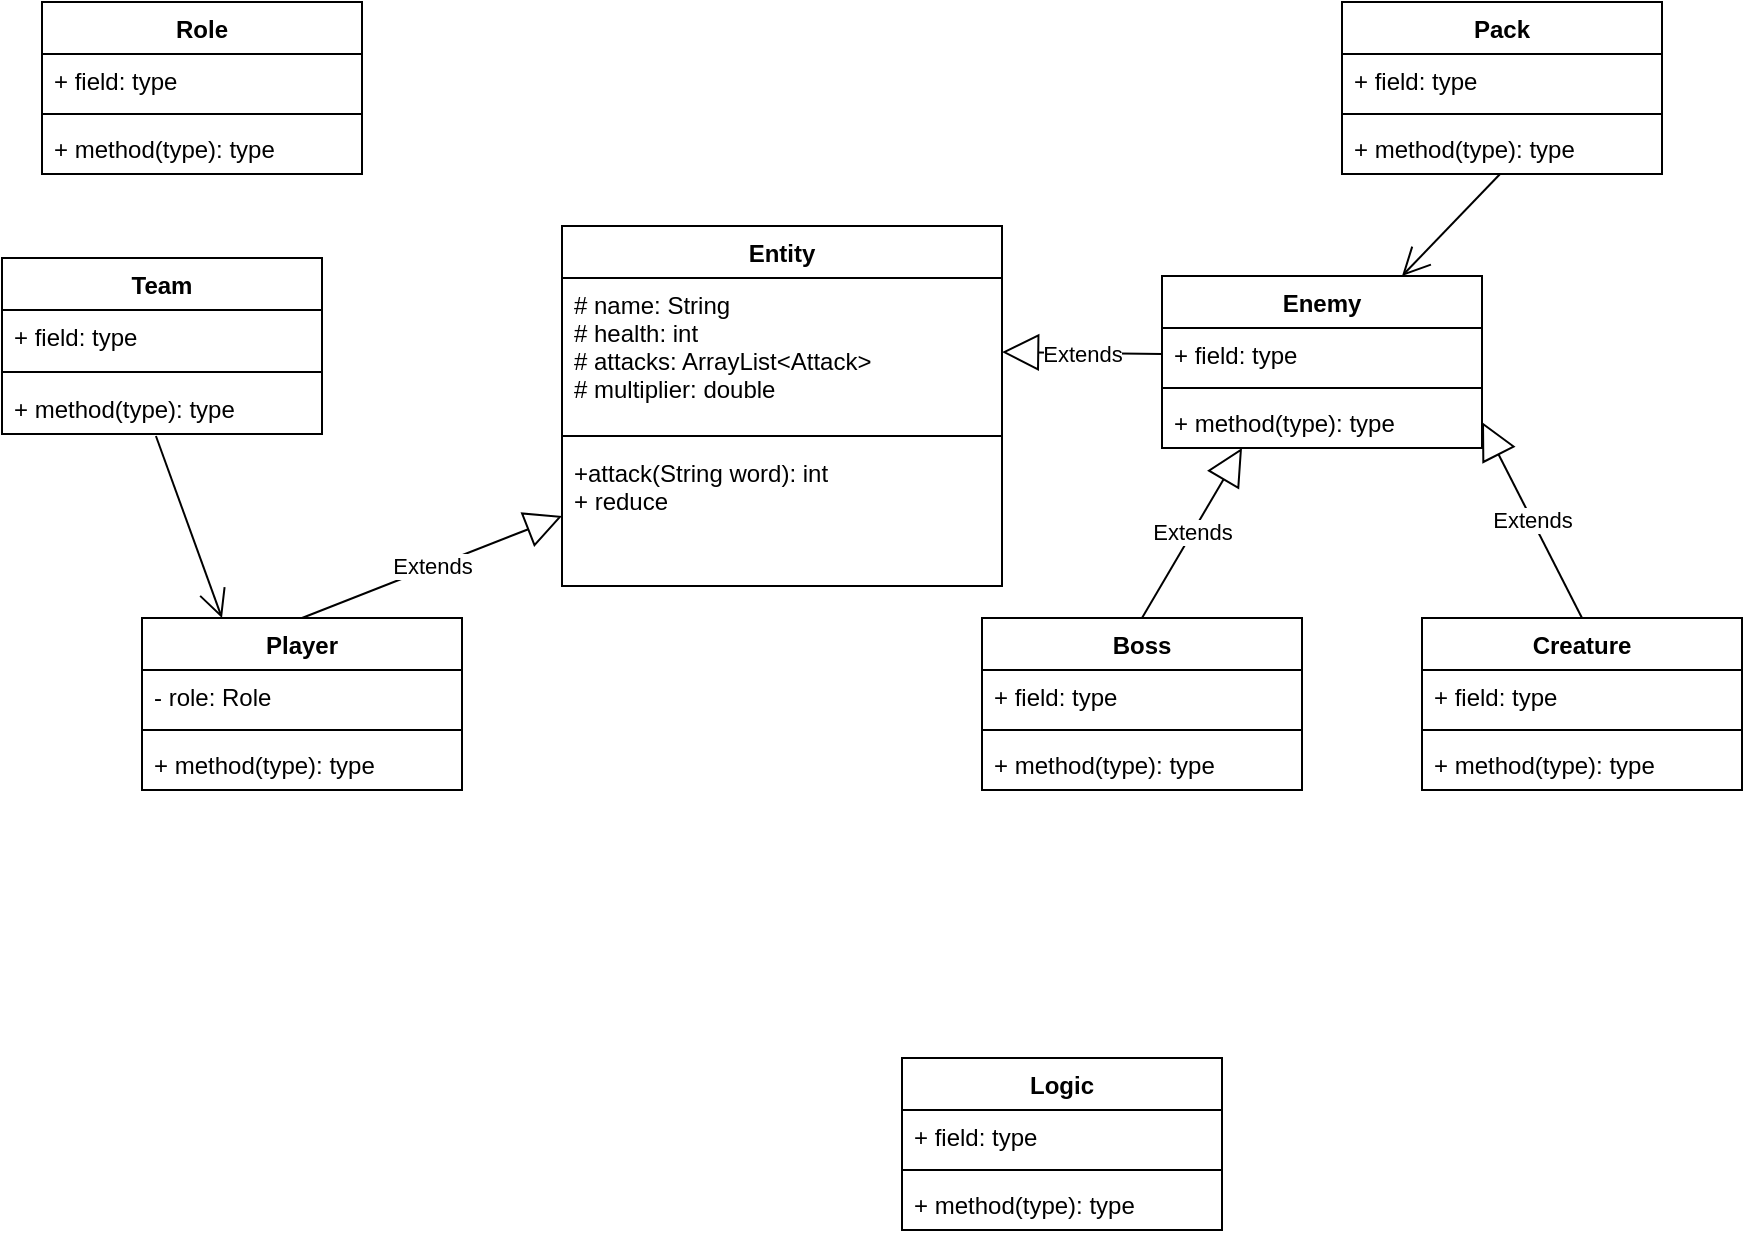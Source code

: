 <mxfile version="12.8.1" type="device"><diagram id="a8gbwz-R6qw-PgNYmZ5A" name="Page-1"><mxGraphModel dx="1408" dy="770" grid="1" gridSize="10" guides="1" tooltips="1" connect="1" arrows="1" fold="1" page="1" pageScale="1" pageWidth="2000" pageHeight="2000" math="0" shadow="0"><root><mxCell id="0"/><mxCell id="1" parent="0"/><mxCell id="yVMCTBVC87itg6ZlQkf2-2" value="Entity" style="swimlane;fontStyle=1;align=center;verticalAlign=top;childLayout=stackLayout;horizontal=1;startSize=26;horizontalStack=0;resizeParent=1;resizeParentMax=0;resizeLast=0;collapsible=1;marginBottom=0;" vertex="1" parent="1"><mxGeometry x="320" y="184" width="220" height="180" as="geometry"/></mxCell><mxCell id="yVMCTBVC87itg6ZlQkf2-3" value="# name: String&#10;# health: int&#10;# attacks: ArrayList&lt;Attack&gt;&#10;# multiplier: double" style="text;strokeColor=none;fillColor=none;align=left;verticalAlign=top;spacingLeft=4;spacingRight=4;overflow=hidden;rotatable=0;points=[[0,0.5],[1,0.5]];portConstraint=eastwest;" vertex="1" parent="yVMCTBVC87itg6ZlQkf2-2"><mxGeometry y="26" width="220" height="74" as="geometry"/></mxCell><mxCell id="yVMCTBVC87itg6ZlQkf2-4" value="" style="line;strokeWidth=1;fillColor=none;align=left;verticalAlign=middle;spacingTop=-1;spacingLeft=3;spacingRight=3;rotatable=0;labelPosition=right;points=[];portConstraint=eastwest;" vertex="1" parent="yVMCTBVC87itg6ZlQkf2-2"><mxGeometry y="100" width="220" height="10" as="geometry"/></mxCell><mxCell id="yVMCTBVC87itg6ZlQkf2-5" value="+attack(String word): int&#10;+ reduce" style="text;strokeColor=none;fillColor=none;align=left;verticalAlign=top;spacingLeft=4;spacingRight=4;overflow=hidden;rotatable=0;points=[[0,0.5],[1,0.5]];portConstraint=eastwest;" vertex="1" parent="yVMCTBVC87itg6ZlQkf2-2"><mxGeometry y="110" width="220" height="70" as="geometry"/></mxCell><mxCell id="yVMCTBVC87itg6ZlQkf2-6" value="Team" style="swimlane;fontStyle=1;align=center;verticalAlign=top;childLayout=stackLayout;horizontal=1;startSize=26;horizontalStack=0;resizeParent=1;resizeParentMax=0;resizeLast=0;collapsible=1;marginBottom=0;" vertex="1" parent="1"><mxGeometry x="40" y="200" width="160" height="88" as="geometry"/></mxCell><mxCell id="yVMCTBVC87itg6ZlQkf2-7" value="+ field: type" style="text;strokeColor=none;fillColor=none;align=left;verticalAlign=top;spacingLeft=4;spacingRight=4;overflow=hidden;rotatable=0;points=[[0,0.5],[1,0.5]];portConstraint=eastwest;" vertex="1" parent="yVMCTBVC87itg6ZlQkf2-6"><mxGeometry y="26" width="160" height="26" as="geometry"/></mxCell><mxCell id="yVMCTBVC87itg6ZlQkf2-8" value="" style="line;strokeWidth=1;fillColor=none;align=left;verticalAlign=middle;spacingTop=-1;spacingLeft=3;spacingRight=3;rotatable=0;labelPosition=right;points=[];portConstraint=eastwest;" vertex="1" parent="yVMCTBVC87itg6ZlQkf2-6"><mxGeometry y="52" width="160" height="10" as="geometry"/></mxCell><mxCell id="yVMCTBVC87itg6ZlQkf2-9" value="+ method(type): type" style="text;strokeColor=none;fillColor=none;align=left;verticalAlign=top;spacingLeft=4;spacingRight=4;overflow=hidden;rotatable=0;points=[[0,0.5],[1,0.5]];portConstraint=eastwest;" vertex="1" parent="yVMCTBVC87itg6ZlQkf2-6"><mxGeometry y="62" width="160" height="26" as="geometry"/></mxCell><mxCell id="yVMCTBVC87itg6ZlQkf2-10" value="Enemy" style="swimlane;fontStyle=1;align=center;verticalAlign=top;childLayout=stackLayout;horizontal=1;startSize=26;horizontalStack=0;resizeParent=1;resizeParentMax=0;resizeLast=0;collapsible=1;marginBottom=0;" vertex="1" parent="1"><mxGeometry x="620" y="209" width="160" height="86" as="geometry"/></mxCell><mxCell id="yVMCTBVC87itg6ZlQkf2-11" value="+ field: type" style="text;strokeColor=none;fillColor=none;align=left;verticalAlign=top;spacingLeft=4;spacingRight=4;overflow=hidden;rotatable=0;points=[[0,0.5],[1,0.5]];portConstraint=eastwest;" vertex="1" parent="yVMCTBVC87itg6ZlQkf2-10"><mxGeometry y="26" width="160" height="26" as="geometry"/></mxCell><mxCell id="yVMCTBVC87itg6ZlQkf2-12" value="" style="line;strokeWidth=1;fillColor=none;align=left;verticalAlign=middle;spacingTop=-1;spacingLeft=3;spacingRight=3;rotatable=0;labelPosition=right;points=[];portConstraint=eastwest;" vertex="1" parent="yVMCTBVC87itg6ZlQkf2-10"><mxGeometry y="52" width="160" height="8" as="geometry"/></mxCell><mxCell id="yVMCTBVC87itg6ZlQkf2-13" value="+ method(type): type" style="text;strokeColor=none;fillColor=none;align=left;verticalAlign=top;spacingLeft=4;spacingRight=4;overflow=hidden;rotatable=0;points=[[0,0.5],[1,0.5]];portConstraint=eastwest;" vertex="1" parent="yVMCTBVC87itg6ZlQkf2-10"><mxGeometry y="60" width="160" height="26" as="geometry"/></mxCell><mxCell id="yVMCTBVC87itg6ZlQkf2-14" value="Boss" style="swimlane;fontStyle=1;align=center;verticalAlign=top;childLayout=stackLayout;horizontal=1;startSize=26;horizontalStack=0;resizeParent=1;resizeParentMax=0;resizeLast=0;collapsible=1;marginBottom=0;" vertex="1" parent="1"><mxGeometry x="530" y="380" width="160" height="86" as="geometry"/></mxCell><mxCell id="yVMCTBVC87itg6ZlQkf2-15" value="+ field: type" style="text;strokeColor=none;fillColor=none;align=left;verticalAlign=top;spacingLeft=4;spacingRight=4;overflow=hidden;rotatable=0;points=[[0,0.5],[1,0.5]];portConstraint=eastwest;" vertex="1" parent="yVMCTBVC87itg6ZlQkf2-14"><mxGeometry y="26" width="160" height="26" as="geometry"/></mxCell><mxCell id="yVMCTBVC87itg6ZlQkf2-16" value="" style="line;strokeWidth=1;fillColor=none;align=left;verticalAlign=middle;spacingTop=-1;spacingLeft=3;spacingRight=3;rotatable=0;labelPosition=right;points=[];portConstraint=eastwest;" vertex="1" parent="yVMCTBVC87itg6ZlQkf2-14"><mxGeometry y="52" width="160" height="8" as="geometry"/></mxCell><mxCell id="yVMCTBVC87itg6ZlQkf2-17" value="+ method(type): type" style="text;strokeColor=none;fillColor=none;align=left;verticalAlign=top;spacingLeft=4;spacingRight=4;overflow=hidden;rotatable=0;points=[[0,0.5],[1,0.5]];portConstraint=eastwest;" vertex="1" parent="yVMCTBVC87itg6ZlQkf2-14"><mxGeometry y="60" width="160" height="26" as="geometry"/></mxCell><mxCell id="yVMCTBVC87itg6ZlQkf2-18" value="Creature" style="swimlane;fontStyle=1;align=center;verticalAlign=top;childLayout=stackLayout;horizontal=1;startSize=26;horizontalStack=0;resizeParent=1;resizeParentMax=0;resizeLast=0;collapsible=1;marginBottom=0;" vertex="1" parent="1"><mxGeometry x="750" y="380" width="160" height="86" as="geometry"/></mxCell><mxCell id="yVMCTBVC87itg6ZlQkf2-19" value="+ field: type" style="text;strokeColor=none;fillColor=none;align=left;verticalAlign=top;spacingLeft=4;spacingRight=4;overflow=hidden;rotatable=0;points=[[0,0.5],[1,0.5]];portConstraint=eastwest;" vertex="1" parent="yVMCTBVC87itg6ZlQkf2-18"><mxGeometry y="26" width="160" height="26" as="geometry"/></mxCell><mxCell id="yVMCTBVC87itg6ZlQkf2-20" value="" style="line;strokeWidth=1;fillColor=none;align=left;verticalAlign=middle;spacingTop=-1;spacingLeft=3;spacingRight=3;rotatable=0;labelPosition=right;points=[];portConstraint=eastwest;" vertex="1" parent="yVMCTBVC87itg6ZlQkf2-18"><mxGeometry y="52" width="160" height="8" as="geometry"/></mxCell><mxCell id="yVMCTBVC87itg6ZlQkf2-21" value="+ method(type): type" style="text;strokeColor=none;fillColor=none;align=left;verticalAlign=top;spacingLeft=4;spacingRight=4;overflow=hidden;rotatable=0;points=[[0,0.5],[1,0.5]];portConstraint=eastwest;" vertex="1" parent="yVMCTBVC87itg6ZlQkf2-18"><mxGeometry y="60" width="160" height="26" as="geometry"/></mxCell><mxCell id="yVMCTBVC87itg6ZlQkf2-22" value="Logic&#10;" style="swimlane;fontStyle=1;align=center;verticalAlign=top;childLayout=stackLayout;horizontal=1;startSize=26;horizontalStack=0;resizeParent=1;resizeParentMax=0;resizeLast=0;collapsible=1;marginBottom=0;" vertex="1" parent="1"><mxGeometry x="490" y="600" width="160" height="86" as="geometry"/></mxCell><mxCell id="yVMCTBVC87itg6ZlQkf2-23" value="+ field: type" style="text;strokeColor=none;fillColor=none;align=left;verticalAlign=top;spacingLeft=4;spacingRight=4;overflow=hidden;rotatable=0;points=[[0,0.5],[1,0.5]];portConstraint=eastwest;" vertex="1" parent="yVMCTBVC87itg6ZlQkf2-22"><mxGeometry y="26" width="160" height="26" as="geometry"/></mxCell><mxCell id="yVMCTBVC87itg6ZlQkf2-24" value="" style="line;strokeWidth=1;fillColor=none;align=left;verticalAlign=middle;spacingTop=-1;spacingLeft=3;spacingRight=3;rotatable=0;labelPosition=right;points=[];portConstraint=eastwest;" vertex="1" parent="yVMCTBVC87itg6ZlQkf2-22"><mxGeometry y="52" width="160" height="8" as="geometry"/></mxCell><mxCell id="yVMCTBVC87itg6ZlQkf2-25" value="+ method(type): type" style="text;strokeColor=none;fillColor=none;align=left;verticalAlign=top;spacingLeft=4;spacingRight=4;overflow=hidden;rotatable=0;points=[[0,0.5],[1,0.5]];portConstraint=eastwest;" vertex="1" parent="yVMCTBVC87itg6ZlQkf2-22"><mxGeometry y="60" width="160" height="26" as="geometry"/></mxCell><mxCell id="yVMCTBVC87itg6ZlQkf2-26" value="Pack" style="swimlane;fontStyle=1;align=center;verticalAlign=top;childLayout=stackLayout;horizontal=1;startSize=26;horizontalStack=0;resizeParent=1;resizeParentMax=0;resizeLast=0;collapsible=1;marginBottom=0;" vertex="1" parent="1"><mxGeometry x="710" y="72" width="160" height="86" as="geometry"/></mxCell><mxCell id="yVMCTBVC87itg6ZlQkf2-27" value="+ field: type" style="text;strokeColor=none;fillColor=none;align=left;verticalAlign=top;spacingLeft=4;spacingRight=4;overflow=hidden;rotatable=0;points=[[0,0.5],[1,0.5]];portConstraint=eastwest;" vertex="1" parent="yVMCTBVC87itg6ZlQkf2-26"><mxGeometry y="26" width="160" height="26" as="geometry"/></mxCell><mxCell id="yVMCTBVC87itg6ZlQkf2-28" value="" style="line;strokeWidth=1;fillColor=none;align=left;verticalAlign=middle;spacingTop=-1;spacingLeft=3;spacingRight=3;rotatable=0;labelPosition=right;points=[];portConstraint=eastwest;" vertex="1" parent="yVMCTBVC87itg6ZlQkf2-26"><mxGeometry y="52" width="160" height="8" as="geometry"/></mxCell><mxCell id="yVMCTBVC87itg6ZlQkf2-29" value="+ method(type): type" style="text;strokeColor=none;fillColor=none;align=left;verticalAlign=top;spacingLeft=4;spacingRight=4;overflow=hidden;rotatable=0;points=[[0,0.5],[1,0.5]];portConstraint=eastwest;" vertex="1" parent="yVMCTBVC87itg6ZlQkf2-26"><mxGeometry y="60" width="160" height="26" as="geometry"/></mxCell><mxCell id="yVMCTBVC87itg6ZlQkf2-30" value="Role" style="swimlane;fontStyle=1;align=center;verticalAlign=top;childLayout=stackLayout;horizontal=1;startSize=26;horizontalStack=0;resizeParent=1;resizeParentMax=0;resizeLast=0;collapsible=1;marginBottom=0;" vertex="1" parent="1"><mxGeometry x="60" y="72" width="160" height="86" as="geometry"/></mxCell><mxCell id="yVMCTBVC87itg6ZlQkf2-31" value="+ field: type" style="text;strokeColor=none;fillColor=none;align=left;verticalAlign=top;spacingLeft=4;spacingRight=4;overflow=hidden;rotatable=0;points=[[0,0.5],[1,0.5]];portConstraint=eastwest;" vertex="1" parent="yVMCTBVC87itg6ZlQkf2-30"><mxGeometry y="26" width="160" height="26" as="geometry"/></mxCell><mxCell id="yVMCTBVC87itg6ZlQkf2-32" value="" style="line;strokeWidth=1;fillColor=none;align=left;verticalAlign=middle;spacingTop=-1;spacingLeft=3;spacingRight=3;rotatable=0;labelPosition=right;points=[];portConstraint=eastwest;" vertex="1" parent="yVMCTBVC87itg6ZlQkf2-30"><mxGeometry y="52" width="160" height="8" as="geometry"/></mxCell><mxCell id="yVMCTBVC87itg6ZlQkf2-33" value="+ method(type): type" style="text;strokeColor=none;fillColor=none;align=left;verticalAlign=top;spacingLeft=4;spacingRight=4;overflow=hidden;rotatable=0;points=[[0,0.5],[1,0.5]];portConstraint=eastwest;" vertex="1" parent="yVMCTBVC87itg6ZlQkf2-30"><mxGeometry y="60" width="160" height="26" as="geometry"/></mxCell><mxCell id="yVMCTBVC87itg6ZlQkf2-39" value="Extends" style="endArrow=block;endSize=16;endFill=0;html=1;entryX=0.25;entryY=1;entryDx=0;entryDy=0;exitX=0.5;exitY=0;exitDx=0;exitDy=0;entryPerimeter=0;" edge="1" parent="1" source="yVMCTBVC87itg6ZlQkf2-14" target="yVMCTBVC87itg6ZlQkf2-13"><mxGeometry width="160" relative="1" as="geometry"><mxPoint x="720" y="240" as="sourcePoint"/><mxPoint x="880" y="240" as="targetPoint"/></mxGeometry></mxCell><mxCell id="yVMCTBVC87itg6ZlQkf2-40" value="Extends" style="endArrow=block;endSize=16;endFill=0;html=1;exitX=0.5;exitY=0;exitDx=0;exitDy=0;entryX=1;entryY=0.5;entryDx=0;entryDy=0;" edge="1" parent="1" source="yVMCTBVC87itg6ZlQkf2-18" target="yVMCTBVC87itg6ZlQkf2-13"><mxGeometry width="160" relative="1" as="geometry"><mxPoint x="1170" y="240" as="sourcePoint"/><mxPoint x="1330" y="240" as="targetPoint"/></mxGeometry></mxCell><mxCell id="yVMCTBVC87itg6ZlQkf2-47" value="Player" style="swimlane;fontStyle=1;align=center;verticalAlign=top;childLayout=stackLayout;horizontal=1;startSize=26;horizontalStack=0;resizeParent=1;resizeParentMax=0;resizeLast=0;collapsible=1;marginBottom=0;" vertex="1" parent="1"><mxGeometry x="110" y="380" width="160" height="86" as="geometry"/></mxCell><mxCell id="yVMCTBVC87itg6ZlQkf2-48" value="- role: Role" style="text;strokeColor=none;fillColor=none;align=left;verticalAlign=top;spacingLeft=4;spacingRight=4;overflow=hidden;rotatable=0;points=[[0,0.5],[1,0.5]];portConstraint=eastwest;" vertex="1" parent="yVMCTBVC87itg6ZlQkf2-47"><mxGeometry y="26" width="160" height="26" as="geometry"/></mxCell><mxCell id="yVMCTBVC87itg6ZlQkf2-49" value="" style="line;strokeWidth=1;fillColor=none;align=left;verticalAlign=middle;spacingTop=-1;spacingLeft=3;spacingRight=3;rotatable=0;labelPosition=right;points=[];portConstraint=eastwest;" vertex="1" parent="yVMCTBVC87itg6ZlQkf2-47"><mxGeometry y="52" width="160" height="8" as="geometry"/></mxCell><mxCell id="yVMCTBVC87itg6ZlQkf2-50" value="+ method(type): type" style="text;strokeColor=none;fillColor=none;align=left;verticalAlign=top;spacingLeft=4;spacingRight=4;overflow=hidden;rotatable=0;points=[[0,0.5],[1,0.5]];portConstraint=eastwest;" vertex="1" parent="yVMCTBVC87itg6ZlQkf2-47"><mxGeometry y="60" width="160" height="26" as="geometry"/></mxCell><mxCell id="yVMCTBVC87itg6ZlQkf2-51" value="Extends" style="endArrow=block;endSize=16;endFill=0;html=1;exitX=0.5;exitY=0;exitDx=0;exitDy=0;entryX=0;entryY=0.5;entryDx=0;entryDy=0;" edge="1" parent="1" source="yVMCTBVC87itg6ZlQkf2-47" target="yVMCTBVC87itg6ZlQkf2-5"><mxGeometry width="160" relative="1" as="geometry"><mxPoint x="460" y="420" as="sourcePoint"/><mxPoint x="620" y="420" as="targetPoint"/></mxGeometry></mxCell><mxCell id="yVMCTBVC87itg6ZlQkf2-52" value="" style="endArrow=open;endFill=1;endSize=12;html=1;exitX=0.481;exitY=1.038;exitDx=0;exitDy=0;exitPerimeter=0;entryX=0.25;entryY=0;entryDx=0;entryDy=0;" edge="1" parent="1" source="yVMCTBVC87itg6ZlQkf2-9" target="yVMCTBVC87itg6ZlQkf2-47"><mxGeometry width="160" relative="1" as="geometry"><mxPoint x="110" y="310" as="sourcePoint"/><mxPoint x="270" y="310" as="targetPoint"/></mxGeometry></mxCell><mxCell id="yVMCTBVC87itg6ZlQkf2-53" value="Extends" style="endArrow=block;endSize=16;endFill=0;html=1;exitX=0;exitY=0.5;exitDx=0;exitDy=0;entryX=1;entryY=0.5;entryDx=0;entryDy=0;" edge="1" parent="1" source="yVMCTBVC87itg6ZlQkf2-11" target="yVMCTBVC87itg6ZlQkf2-3"><mxGeometry width="160" relative="1" as="geometry"><mxPoint x="540" y="120" as="sourcePoint"/><mxPoint x="700" y="120" as="targetPoint"/></mxGeometry></mxCell><mxCell id="yVMCTBVC87itg6ZlQkf2-54" value="" style="endArrow=open;endFill=1;endSize=12;html=1;exitX=0.494;exitY=1;exitDx=0;exitDy=0;exitPerimeter=0;entryX=0.75;entryY=0;entryDx=0;entryDy=0;" edge="1" parent="1" source="yVMCTBVC87itg6ZlQkf2-29" target="yVMCTBVC87itg6ZlQkf2-10"><mxGeometry width="160" relative="1" as="geometry"><mxPoint x="890" y="220" as="sourcePoint"/><mxPoint x="1050" y="220" as="targetPoint"/></mxGeometry></mxCell></root></mxGraphModel></diagram></mxfile>